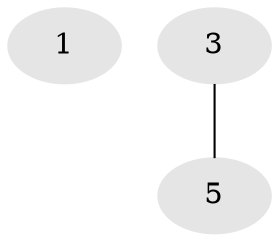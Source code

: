 // Generated by graph-tools (version 1.1) at 2025/46/02/15/25 05:46:28]
// undirected, 3 vertices, 1 edges
graph export_dot {
graph [start="1"]
  node [color=gray90,style=filled];
  1 [super="+2+4+11"];
  3 [super="+2+12+20"];
  5 [super="+6+7+8+13+14"];
  3 -- 5;
}
